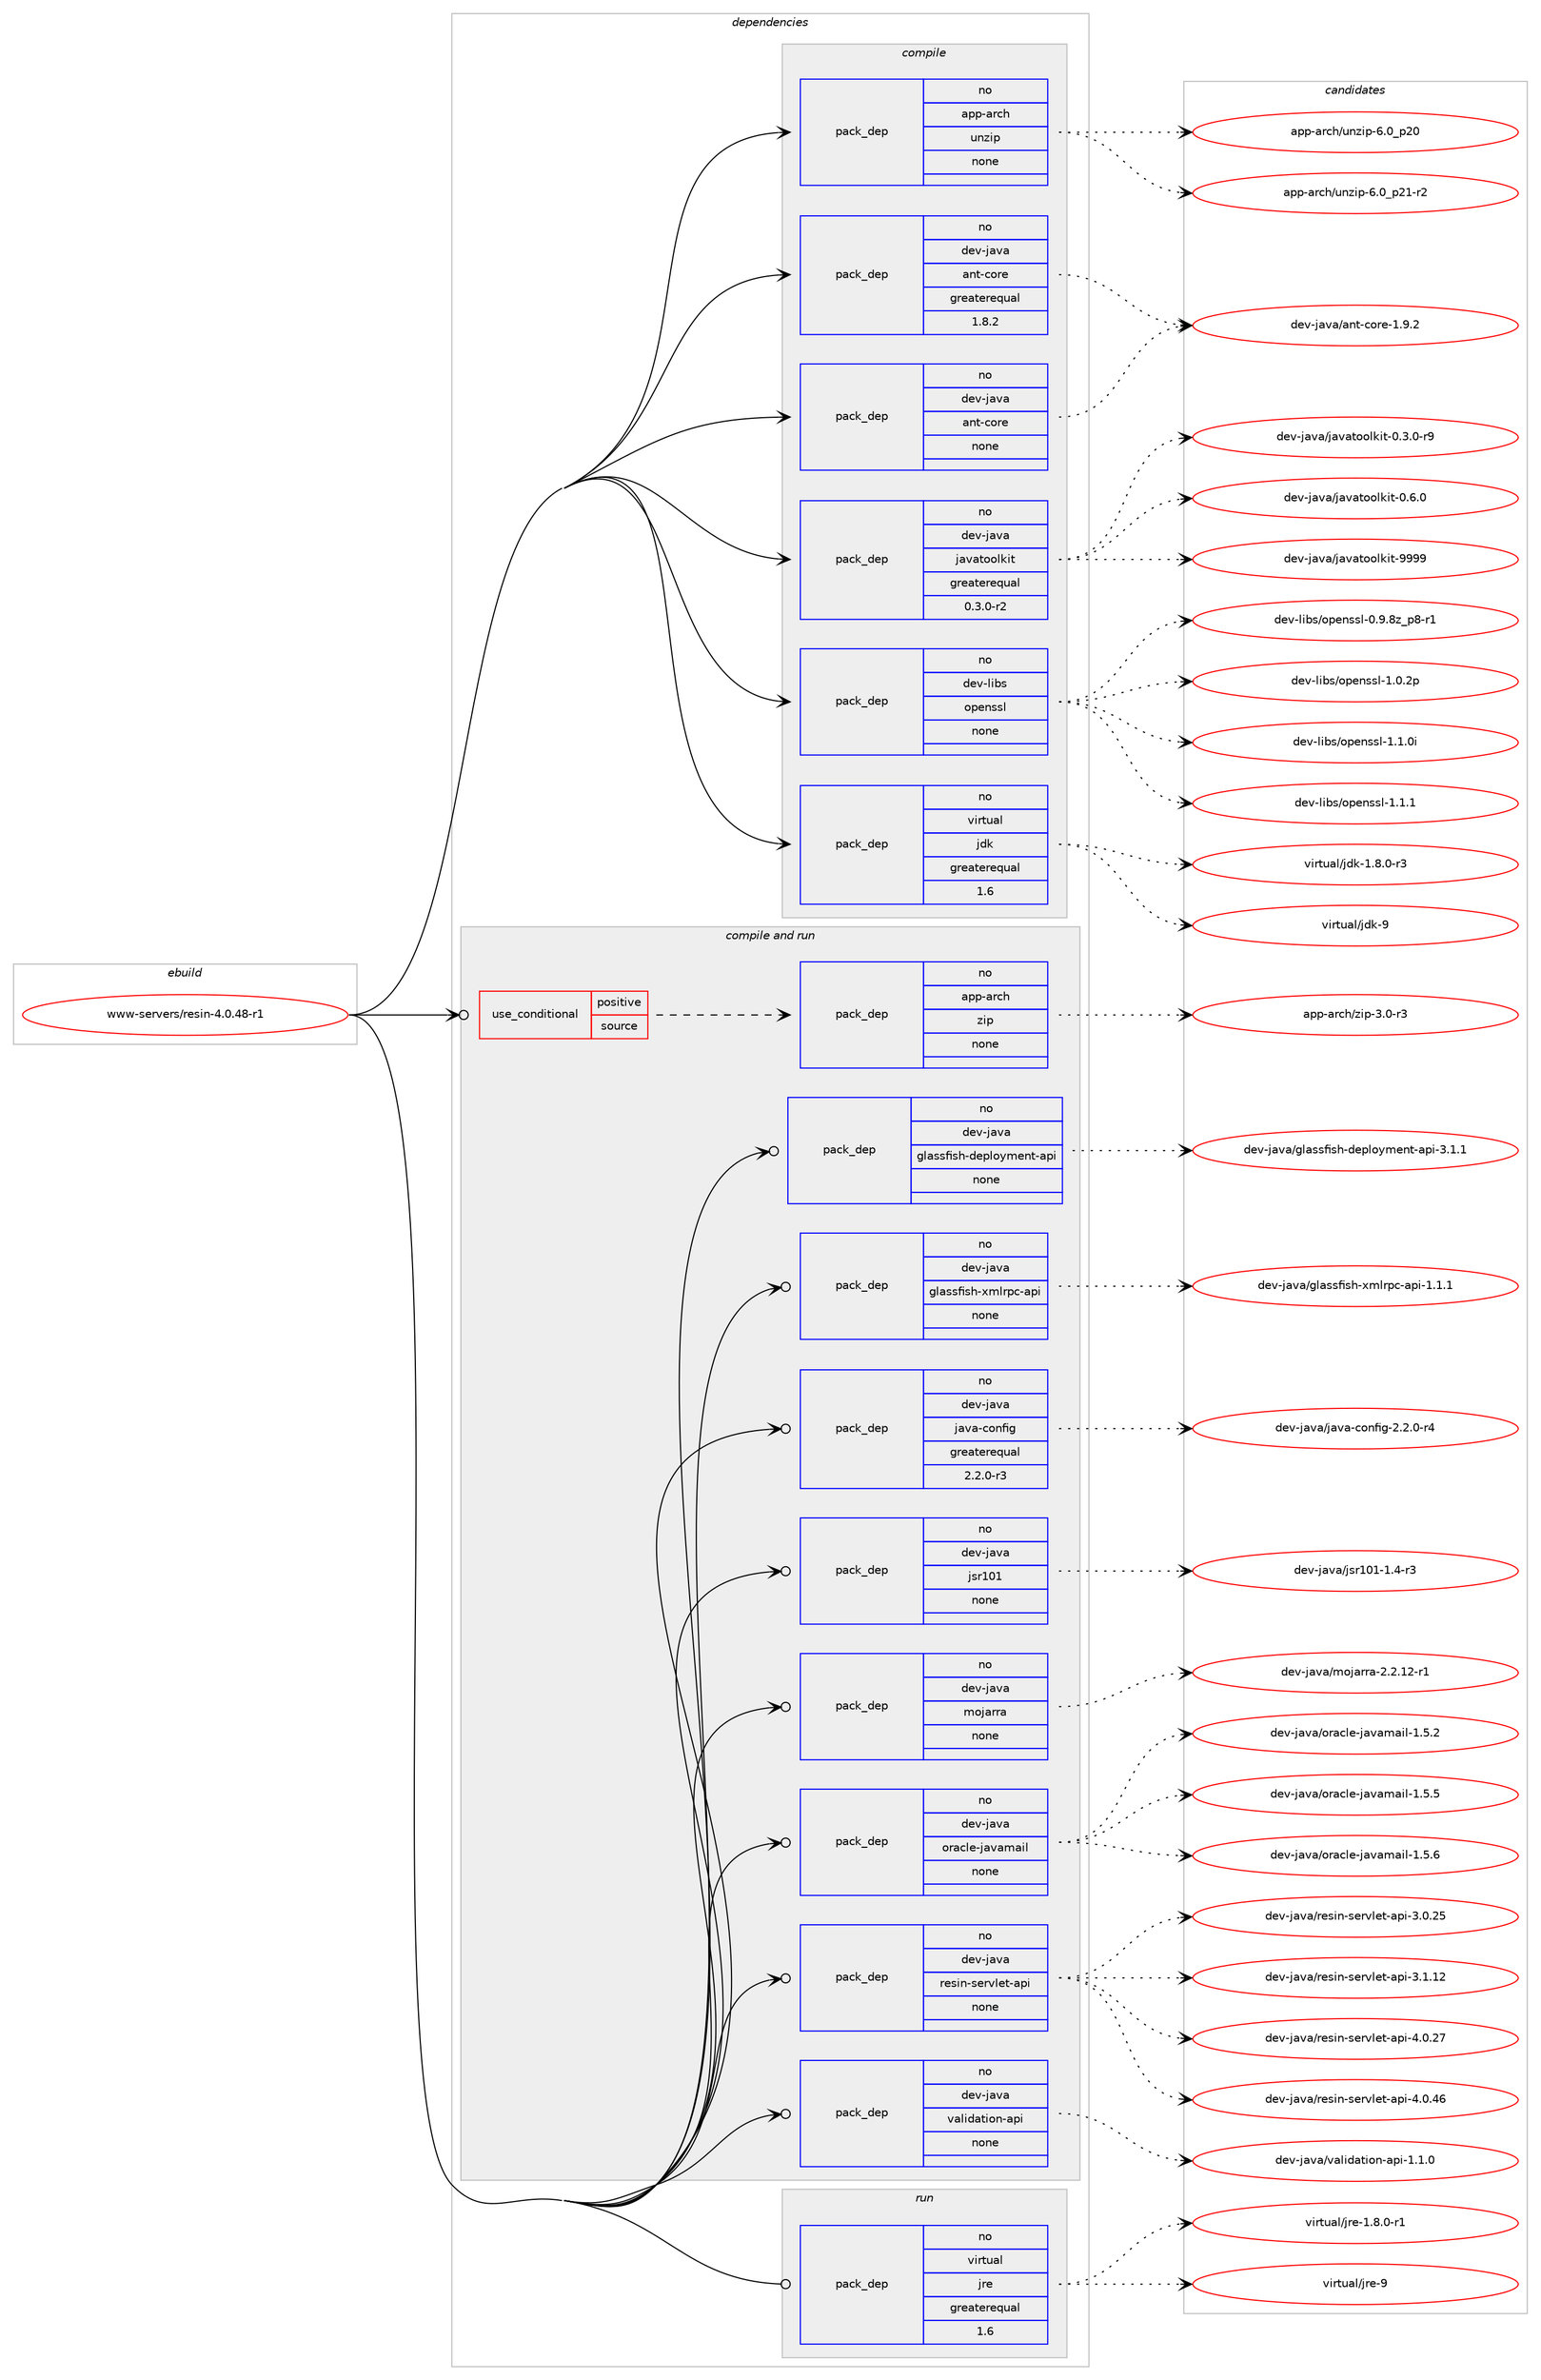 digraph prolog {

# *************
# Graph options
# *************

newrank=true;
concentrate=true;
compound=true;
graph [rankdir=LR,fontname=Helvetica,fontsize=10,ranksep=1.5];#, ranksep=2.5, nodesep=0.2];
edge  [arrowhead=vee];
node  [fontname=Helvetica,fontsize=10];

# **********
# The ebuild
# **********

subgraph cluster_leftcol {
color=gray;
rank=same;
label=<<i>ebuild</i>>;
id [label="www-servers/resin-4.0.48-r1", color=red, width=4, href="../www-servers/resin-4.0.48-r1.svg"];
}

# ****************
# The dependencies
# ****************

subgraph cluster_midcol {
color=gray;
label=<<i>dependencies</i>>;
subgraph cluster_compile {
fillcolor="#eeeeee";
style=filled;
label=<<i>compile</i>>;
subgraph pack9751 {
dependency12907 [label=<<TABLE BORDER="0" CELLBORDER="1" CELLSPACING="0" CELLPADDING="4" WIDTH="220"><TR><TD ROWSPAN="6" CELLPADDING="30">pack_dep</TD></TR><TR><TD WIDTH="110">no</TD></TR><TR><TD>app-arch</TD></TR><TR><TD>unzip</TD></TR><TR><TD>none</TD></TR><TR><TD></TD></TR></TABLE>>, shape=none, color=blue];
}
id:e -> dependency12907:w [weight=20,style="solid",arrowhead="vee"];
subgraph pack9752 {
dependency12908 [label=<<TABLE BORDER="0" CELLBORDER="1" CELLSPACING="0" CELLPADDING="4" WIDTH="220"><TR><TD ROWSPAN="6" CELLPADDING="30">pack_dep</TD></TR><TR><TD WIDTH="110">no</TD></TR><TR><TD>dev-java</TD></TR><TR><TD>ant-core</TD></TR><TR><TD>greaterequal</TD></TR><TR><TD>1.8.2</TD></TR></TABLE>>, shape=none, color=blue];
}
id:e -> dependency12908:w [weight=20,style="solid",arrowhead="vee"];
subgraph pack9753 {
dependency12909 [label=<<TABLE BORDER="0" CELLBORDER="1" CELLSPACING="0" CELLPADDING="4" WIDTH="220"><TR><TD ROWSPAN="6" CELLPADDING="30">pack_dep</TD></TR><TR><TD WIDTH="110">no</TD></TR><TR><TD>dev-java</TD></TR><TR><TD>ant-core</TD></TR><TR><TD>none</TD></TR><TR><TD></TD></TR></TABLE>>, shape=none, color=blue];
}
id:e -> dependency12909:w [weight=20,style="solid",arrowhead="vee"];
subgraph pack9754 {
dependency12910 [label=<<TABLE BORDER="0" CELLBORDER="1" CELLSPACING="0" CELLPADDING="4" WIDTH="220"><TR><TD ROWSPAN="6" CELLPADDING="30">pack_dep</TD></TR><TR><TD WIDTH="110">no</TD></TR><TR><TD>dev-java</TD></TR><TR><TD>javatoolkit</TD></TR><TR><TD>greaterequal</TD></TR><TR><TD>0.3.0-r2</TD></TR></TABLE>>, shape=none, color=blue];
}
id:e -> dependency12910:w [weight=20,style="solid",arrowhead="vee"];
subgraph pack9755 {
dependency12911 [label=<<TABLE BORDER="0" CELLBORDER="1" CELLSPACING="0" CELLPADDING="4" WIDTH="220"><TR><TD ROWSPAN="6" CELLPADDING="30">pack_dep</TD></TR><TR><TD WIDTH="110">no</TD></TR><TR><TD>dev-libs</TD></TR><TR><TD>openssl</TD></TR><TR><TD>none</TD></TR><TR><TD></TD></TR></TABLE>>, shape=none, color=blue];
}
id:e -> dependency12911:w [weight=20,style="solid",arrowhead="vee"];
subgraph pack9756 {
dependency12912 [label=<<TABLE BORDER="0" CELLBORDER="1" CELLSPACING="0" CELLPADDING="4" WIDTH="220"><TR><TD ROWSPAN="6" CELLPADDING="30">pack_dep</TD></TR><TR><TD WIDTH="110">no</TD></TR><TR><TD>virtual</TD></TR><TR><TD>jdk</TD></TR><TR><TD>greaterequal</TD></TR><TR><TD>1.6</TD></TR></TABLE>>, shape=none, color=blue];
}
id:e -> dependency12912:w [weight=20,style="solid",arrowhead="vee"];
}
subgraph cluster_compileandrun {
fillcolor="#eeeeee";
style=filled;
label=<<i>compile and run</i>>;
subgraph cond2894 {
dependency12913 [label=<<TABLE BORDER="0" CELLBORDER="1" CELLSPACING="0" CELLPADDING="4"><TR><TD ROWSPAN="3" CELLPADDING="10">use_conditional</TD></TR><TR><TD>positive</TD></TR><TR><TD>source</TD></TR></TABLE>>, shape=none, color=red];
subgraph pack9757 {
dependency12914 [label=<<TABLE BORDER="0" CELLBORDER="1" CELLSPACING="0" CELLPADDING="4" WIDTH="220"><TR><TD ROWSPAN="6" CELLPADDING="30">pack_dep</TD></TR><TR><TD WIDTH="110">no</TD></TR><TR><TD>app-arch</TD></TR><TR><TD>zip</TD></TR><TR><TD>none</TD></TR><TR><TD></TD></TR></TABLE>>, shape=none, color=blue];
}
dependency12913:e -> dependency12914:w [weight=20,style="dashed",arrowhead="vee"];
}
id:e -> dependency12913:w [weight=20,style="solid",arrowhead="odotvee"];
subgraph pack9758 {
dependency12915 [label=<<TABLE BORDER="0" CELLBORDER="1" CELLSPACING="0" CELLPADDING="4" WIDTH="220"><TR><TD ROWSPAN="6" CELLPADDING="30">pack_dep</TD></TR><TR><TD WIDTH="110">no</TD></TR><TR><TD>dev-java</TD></TR><TR><TD>glassfish-deployment-api</TD></TR><TR><TD>none</TD></TR><TR><TD></TD></TR></TABLE>>, shape=none, color=blue];
}
id:e -> dependency12915:w [weight=20,style="solid",arrowhead="odotvee"];
subgraph pack9759 {
dependency12916 [label=<<TABLE BORDER="0" CELLBORDER="1" CELLSPACING="0" CELLPADDING="4" WIDTH="220"><TR><TD ROWSPAN="6" CELLPADDING="30">pack_dep</TD></TR><TR><TD WIDTH="110">no</TD></TR><TR><TD>dev-java</TD></TR><TR><TD>glassfish-xmlrpc-api</TD></TR><TR><TD>none</TD></TR><TR><TD></TD></TR></TABLE>>, shape=none, color=blue];
}
id:e -> dependency12916:w [weight=20,style="solid",arrowhead="odotvee"];
subgraph pack9760 {
dependency12917 [label=<<TABLE BORDER="0" CELLBORDER="1" CELLSPACING="0" CELLPADDING="4" WIDTH="220"><TR><TD ROWSPAN="6" CELLPADDING="30">pack_dep</TD></TR><TR><TD WIDTH="110">no</TD></TR><TR><TD>dev-java</TD></TR><TR><TD>java-config</TD></TR><TR><TD>greaterequal</TD></TR><TR><TD>2.2.0-r3</TD></TR></TABLE>>, shape=none, color=blue];
}
id:e -> dependency12917:w [weight=20,style="solid",arrowhead="odotvee"];
subgraph pack9761 {
dependency12918 [label=<<TABLE BORDER="0" CELLBORDER="1" CELLSPACING="0" CELLPADDING="4" WIDTH="220"><TR><TD ROWSPAN="6" CELLPADDING="30">pack_dep</TD></TR><TR><TD WIDTH="110">no</TD></TR><TR><TD>dev-java</TD></TR><TR><TD>jsr101</TD></TR><TR><TD>none</TD></TR><TR><TD></TD></TR></TABLE>>, shape=none, color=blue];
}
id:e -> dependency12918:w [weight=20,style="solid",arrowhead="odotvee"];
subgraph pack9762 {
dependency12919 [label=<<TABLE BORDER="0" CELLBORDER="1" CELLSPACING="0" CELLPADDING="4" WIDTH="220"><TR><TD ROWSPAN="6" CELLPADDING="30">pack_dep</TD></TR><TR><TD WIDTH="110">no</TD></TR><TR><TD>dev-java</TD></TR><TR><TD>mojarra</TD></TR><TR><TD>none</TD></TR><TR><TD></TD></TR></TABLE>>, shape=none, color=blue];
}
id:e -> dependency12919:w [weight=20,style="solid",arrowhead="odotvee"];
subgraph pack9763 {
dependency12920 [label=<<TABLE BORDER="0" CELLBORDER="1" CELLSPACING="0" CELLPADDING="4" WIDTH="220"><TR><TD ROWSPAN="6" CELLPADDING="30">pack_dep</TD></TR><TR><TD WIDTH="110">no</TD></TR><TR><TD>dev-java</TD></TR><TR><TD>oracle-javamail</TD></TR><TR><TD>none</TD></TR><TR><TD></TD></TR></TABLE>>, shape=none, color=blue];
}
id:e -> dependency12920:w [weight=20,style="solid",arrowhead="odotvee"];
subgraph pack9764 {
dependency12921 [label=<<TABLE BORDER="0" CELLBORDER="1" CELLSPACING="0" CELLPADDING="4" WIDTH="220"><TR><TD ROWSPAN="6" CELLPADDING="30">pack_dep</TD></TR><TR><TD WIDTH="110">no</TD></TR><TR><TD>dev-java</TD></TR><TR><TD>resin-servlet-api</TD></TR><TR><TD>none</TD></TR><TR><TD></TD></TR></TABLE>>, shape=none, color=blue];
}
id:e -> dependency12921:w [weight=20,style="solid",arrowhead="odotvee"];
subgraph pack9765 {
dependency12922 [label=<<TABLE BORDER="0" CELLBORDER="1" CELLSPACING="0" CELLPADDING="4" WIDTH="220"><TR><TD ROWSPAN="6" CELLPADDING="30">pack_dep</TD></TR><TR><TD WIDTH="110">no</TD></TR><TR><TD>dev-java</TD></TR><TR><TD>validation-api</TD></TR><TR><TD>none</TD></TR><TR><TD></TD></TR></TABLE>>, shape=none, color=blue];
}
id:e -> dependency12922:w [weight=20,style="solid",arrowhead="odotvee"];
}
subgraph cluster_run {
fillcolor="#eeeeee";
style=filled;
label=<<i>run</i>>;
subgraph pack9766 {
dependency12923 [label=<<TABLE BORDER="0" CELLBORDER="1" CELLSPACING="0" CELLPADDING="4" WIDTH="220"><TR><TD ROWSPAN="6" CELLPADDING="30">pack_dep</TD></TR><TR><TD WIDTH="110">no</TD></TR><TR><TD>virtual</TD></TR><TR><TD>jre</TD></TR><TR><TD>greaterequal</TD></TR><TR><TD>1.6</TD></TR></TABLE>>, shape=none, color=blue];
}
id:e -> dependency12923:w [weight=20,style="solid",arrowhead="odot"];
}
}

# **************
# The candidates
# **************

subgraph cluster_choices {
rank=same;
color=gray;
label=<<i>candidates</i>>;

subgraph choice9751 {
color=black;
nodesep=1;
choice971121124597114991044711711012210511245544648951125048 [label="app-arch/unzip-6.0_p20", color=red, width=4,href="../app-arch/unzip-6.0_p20.svg"];
choice9711211245971149910447117110122105112455446489511250494511450 [label="app-arch/unzip-6.0_p21-r2", color=red, width=4,href="../app-arch/unzip-6.0_p21-r2.svg"];
dependency12907:e -> choice971121124597114991044711711012210511245544648951125048:w [style=dotted,weight="100"];
dependency12907:e -> choice9711211245971149910447117110122105112455446489511250494511450:w [style=dotted,weight="100"];
}
subgraph choice9752 {
color=black;
nodesep=1;
choice10010111845106971189747971101164599111114101454946574650 [label="dev-java/ant-core-1.9.2", color=red, width=4,href="../dev-java/ant-core-1.9.2.svg"];
dependency12908:e -> choice10010111845106971189747971101164599111114101454946574650:w [style=dotted,weight="100"];
}
subgraph choice9753 {
color=black;
nodesep=1;
choice10010111845106971189747971101164599111114101454946574650 [label="dev-java/ant-core-1.9.2", color=red, width=4,href="../dev-java/ant-core-1.9.2.svg"];
dependency12909:e -> choice10010111845106971189747971101164599111114101454946574650:w [style=dotted,weight="100"];
}
subgraph choice9754 {
color=black;
nodesep=1;
choice1001011184510697118974710697118971161111111081071051164548465146484511457 [label="dev-java/javatoolkit-0.3.0-r9", color=red, width=4,href="../dev-java/javatoolkit-0.3.0-r9.svg"];
choice100101118451069711897471069711897116111111108107105116454846544648 [label="dev-java/javatoolkit-0.6.0", color=red, width=4,href="../dev-java/javatoolkit-0.6.0.svg"];
choice1001011184510697118974710697118971161111111081071051164557575757 [label="dev-java/javatoolkit-9999", color=red, width=4,href="../dev-java/javatoolkit-9999.svg"];
dependency12910:e -> choice1001011184510697118974710697118971161111111081071051164548465146484511457:w [style=dotted,weight="100"];
dependency12910:e -> choice100101118451069711897471069711897116111111108107105116454846544648:w [style=dotted,weight="100"];
dependency12910:e -> choice1001011184510697118974710697118971161111111081071051164557575757:w [style=dotted,weight="100"];
}
subgraph choice9755 {
color=black;
nodesep=1;
choice10010111845108105981154711111210111011511510845484657465612295112564511449 [label="dev-libs/openssl-0.9.8z_p8-r1", color=red, width=4,href="../dev-libs/openssl-0.9.8z_p8-r1.svg"];
choice100101118451081059811547111112101110115115108454946484650112 [label="dev-libs/openssl-1.0.2p", color=red, width=4,href="../dev-libs/openssl-1.0.2p.svg"];
choice100101118451081059811547111112101110115115108454946494648105 [label="dev-libs/openssl-1.1.0i", color=red, width=4,href="../dev-libs/openssl-1.1.0i.svg"];
choice100101118451081059811547111112101110115115108454946494649 [label="dev-libs/openssl-1.1.1", color=red, width=4,href="../dev-libs/openssl-1.1.1.svg"];
dependency12911:e -> choice10010111845108105981154711111210111011511510845484657465612295112564511449:w [style=dotted,weight="100"];
dependency12911:e -> choice100101118451081059811547111112101110115115108454946484650112:w [style=dotted,weight="100"];
dependency12911:e -> choice100101118451081059811547111112101110115115108454946494648105:w [style=dotted,weight="100"];
dependency12911:e -> choice100101118451081059811547111112101110115115108454946494649:w [style=dotted,weight="100"];
}
subgraph choice9756 {
color=black;
nodesep=1;
choice11810511411611797108471061001074549465646484511451 [label="virtual/jdk-1.8.0-r3", color=red, width=4,href="../virtual/jdk-1.8.0-r3.svg"];
choice11810511411611797108471061001074557 [label="virtual/jdk-9", color=red, width=4,href="../virtual/jdk-9.svg"];
dependency12912:e -> choice11810511411611797108471061001074549465646484511451:w [style=dotted,weight="100"];
dependency12912:e -> choice11810511411611797108471061001074557:w [style=dotted,weight="100"];
}
subgraph choice9757 {
color=black;
nodesep=1;
choice9711211245971149910447122105112455146484511451 [label="app-arch/zip-3.0-r3", color=red, width=4,href="../app-arch/zip-3.0-r3.svg"];
dependency12914:e -> choice9711211245971149910447122105112455146484511451:w [style=dotted,weight="100"];
}
subgraph choice9758 {
color=black;
nodesep=1;
choice1001011184510697118974710310897115115102105115104451001011121081111211091011101164597112105455146494649 [label="dev-java/glassfish-deployment-api-3.1.1", color=red, width=4,href="../dev-java/glassfish-deployment-api-3.1.1.svg"];
dependency12915:e -> choice1001011184510697118974710310897115115102105115104451001011121081111211091011101164597112105455146494649:w [style=dotted,weight="100"];
}
subgraph choice9759 {
color=black;
nodesep=1;
choice100101118451069711897471031089711511510210511510445120109108114112994597112105454946494649 [label="dev-java/glassfish-xmlrpc-api-1.1.1", color=red, width=4,href="../dev-java/glassfish-xmlrpc-api-1.1.1.svg"];
dependency12916:e -> choice100101118451069711897471031089711511510210511510445120109108114112994597112105454946494649:w [style=dotted,weight="100"];
}
subgraph choice9760 {
color=black;
nodesep=1;
choice10010111845106971189747106971189745991111101021051034550465046484511452 [label="dev-java/java-config-2.2.0-r4", color=red, width=4,href="../dev-java/java-config-2.2.0-r4.svg"];
dependency12917:e -> choice10010111845106971189747106971189745991111101021051034550465046484511452:w [style=dotted,weight="100"];
}
subgraph choice9761 {
color=black;
nodesep=1;
choice10010111845106971189747106115114494849454946524511451 [label="dev-java/jsr101-1.4-r3", color=red, width=4,href="../dev-java/jsr101-1.4-r3.svg"];
dependency12918:e -> choice10010111845106971189747106115114494849454946524511451:w [style=dotted,weight="100"];
}
subgraph choice9762 {
color=black;
nodesep=1;
choice100101118451069711897471091111069711411497455046504649504511449 [label="dev-java/mojarra-2.2.12-r1", color=red, width=4,href="../dev-java/mojarra-2.2.12-r1.svg"];
dependency12919:e -> choice100101118451069711897471091111069711411497455046504649504511449:w [style=dotted,weight="100"];
}
subgraph choice9763 {
color=black;
nodesep=1;
choice10010111845106971189747111114979910810145106971189710997105108454946534650 [label="dev-java/oracle-javamail-1.5.2", color=red, width=4,href="../dev-java/oracle-javamail-1.5.2.svg"];
choice10010111845106971189747111114979910810145106971189710997105108454946534653 [label="dev-java/oracle-javamail-1.5.5", color=red, width=4,href="../dev-java/oracle-javamail-1.5.5.svg"];
choice10010111845106971189747111114979910810145106971189710997105108454946534654 [label="dev-java/oracle-javamail-1.5.6", color=red, width=4,href="../dev-java/oracle-javamail-1.5.6.svg"];
dependency12920:e -> choice10010111845106971189747111114979910810145106971189710997105108454946534650:w [style=dotted,weight="100"];
dependency12920:e -> choice10010111845106971189747111114979910810145106971189710997105108454946534653:w [style=dotted,weight="100"];
dependency12920:e -> choice10010111845106971189747111114979910810145106971189710997105108454946534654:w [style=dotted,weight="100"];
}
subgraph choice9764 {
color=black;
nodesep=1;
choice1001011184510697118974711410111510511045115101114118108101116459711210545514648465053 [label="dev-java/resin-servlet-api-3.0.25", color=red, width=4,href="../dev-java/resin-servlet-api-3.0.25.svg"];
choice1001011184510697118974711410111510511045115101114118108101116459711210545514649464950 [label="dev-java/resin-servlet-api-3.1.12", color=red, width=4,href="../dev-java/resin-servlet-api-3.1.12.svg"];
choice1001011184510697118974711410111510511045115101114118108101116459711210545524648465055 [label="dev-java/resin-servlet-api-4.0.27", color=red, width=4,href="../dev-java/resin-servlet-api-4.0.27.svg"];
choice1001011184510697118974711410111510511045115101114118108101116459711210545524648465254 [label="dev-java/resin-servlet-api-4.0.46", color=red, width=4,href="../dev-java/resin-servlet-api-4.0.46.svg"];
dependency12921:e -> choice1001011184510697118974711410111510511045115101114118108101116459711210545514648465053:w [style=dotted,weight="100"];
dependency12921:e -> choice1001011184510697118974711410111510511045115101114118108101116459711210545514649464950:w [style=dotted,weight="100"];
dependency12921:e -> choice1001011184510697118974711410111510511045115101114118108101116459711210545524648465055:w [style=dotted,weight="100"];
dependency12921:e -> choice1001011184510697118974711410111510511045115101114118108101116459711210545524648465254:w [style=dotted,weight="100"];
}
subgraph choice9765 {
color=black;
nodesep=1;
choice1001011184510697118974711897108105100971161051111104597112105454946494648 [label="dev-java/validation-api-1.1.0", color=red, width=4,href="../dev-java/validation-api-1.1.0.svg"];
dependency12922:e -> choice1001011184510697118974711897108105100971161051111104597112105454946494648:w [style=dotted,weight="100"];
}
subgraph choice9766 {
color=black;
nodesep=1;
choice11810511411611797108471061141014549465646484511449 [label="virtual/jre-1.8.0-r1", color=red, width=4,href="../virtual/jre-1.8.0-r1.svg"];
choice11810511411611797108471061141014557 [label="virtual/jre-9", color=red, width=4,href="../virtual/jre-9.svg"];
dependency12923:e -> choice11810511411611797108471061141014549465646484511449:w [style=dotted,weight="100"];
dependency12923:e -> choice11810511411611797108471061141014557:w [style=dotted,weight="100"];
}
}

}
